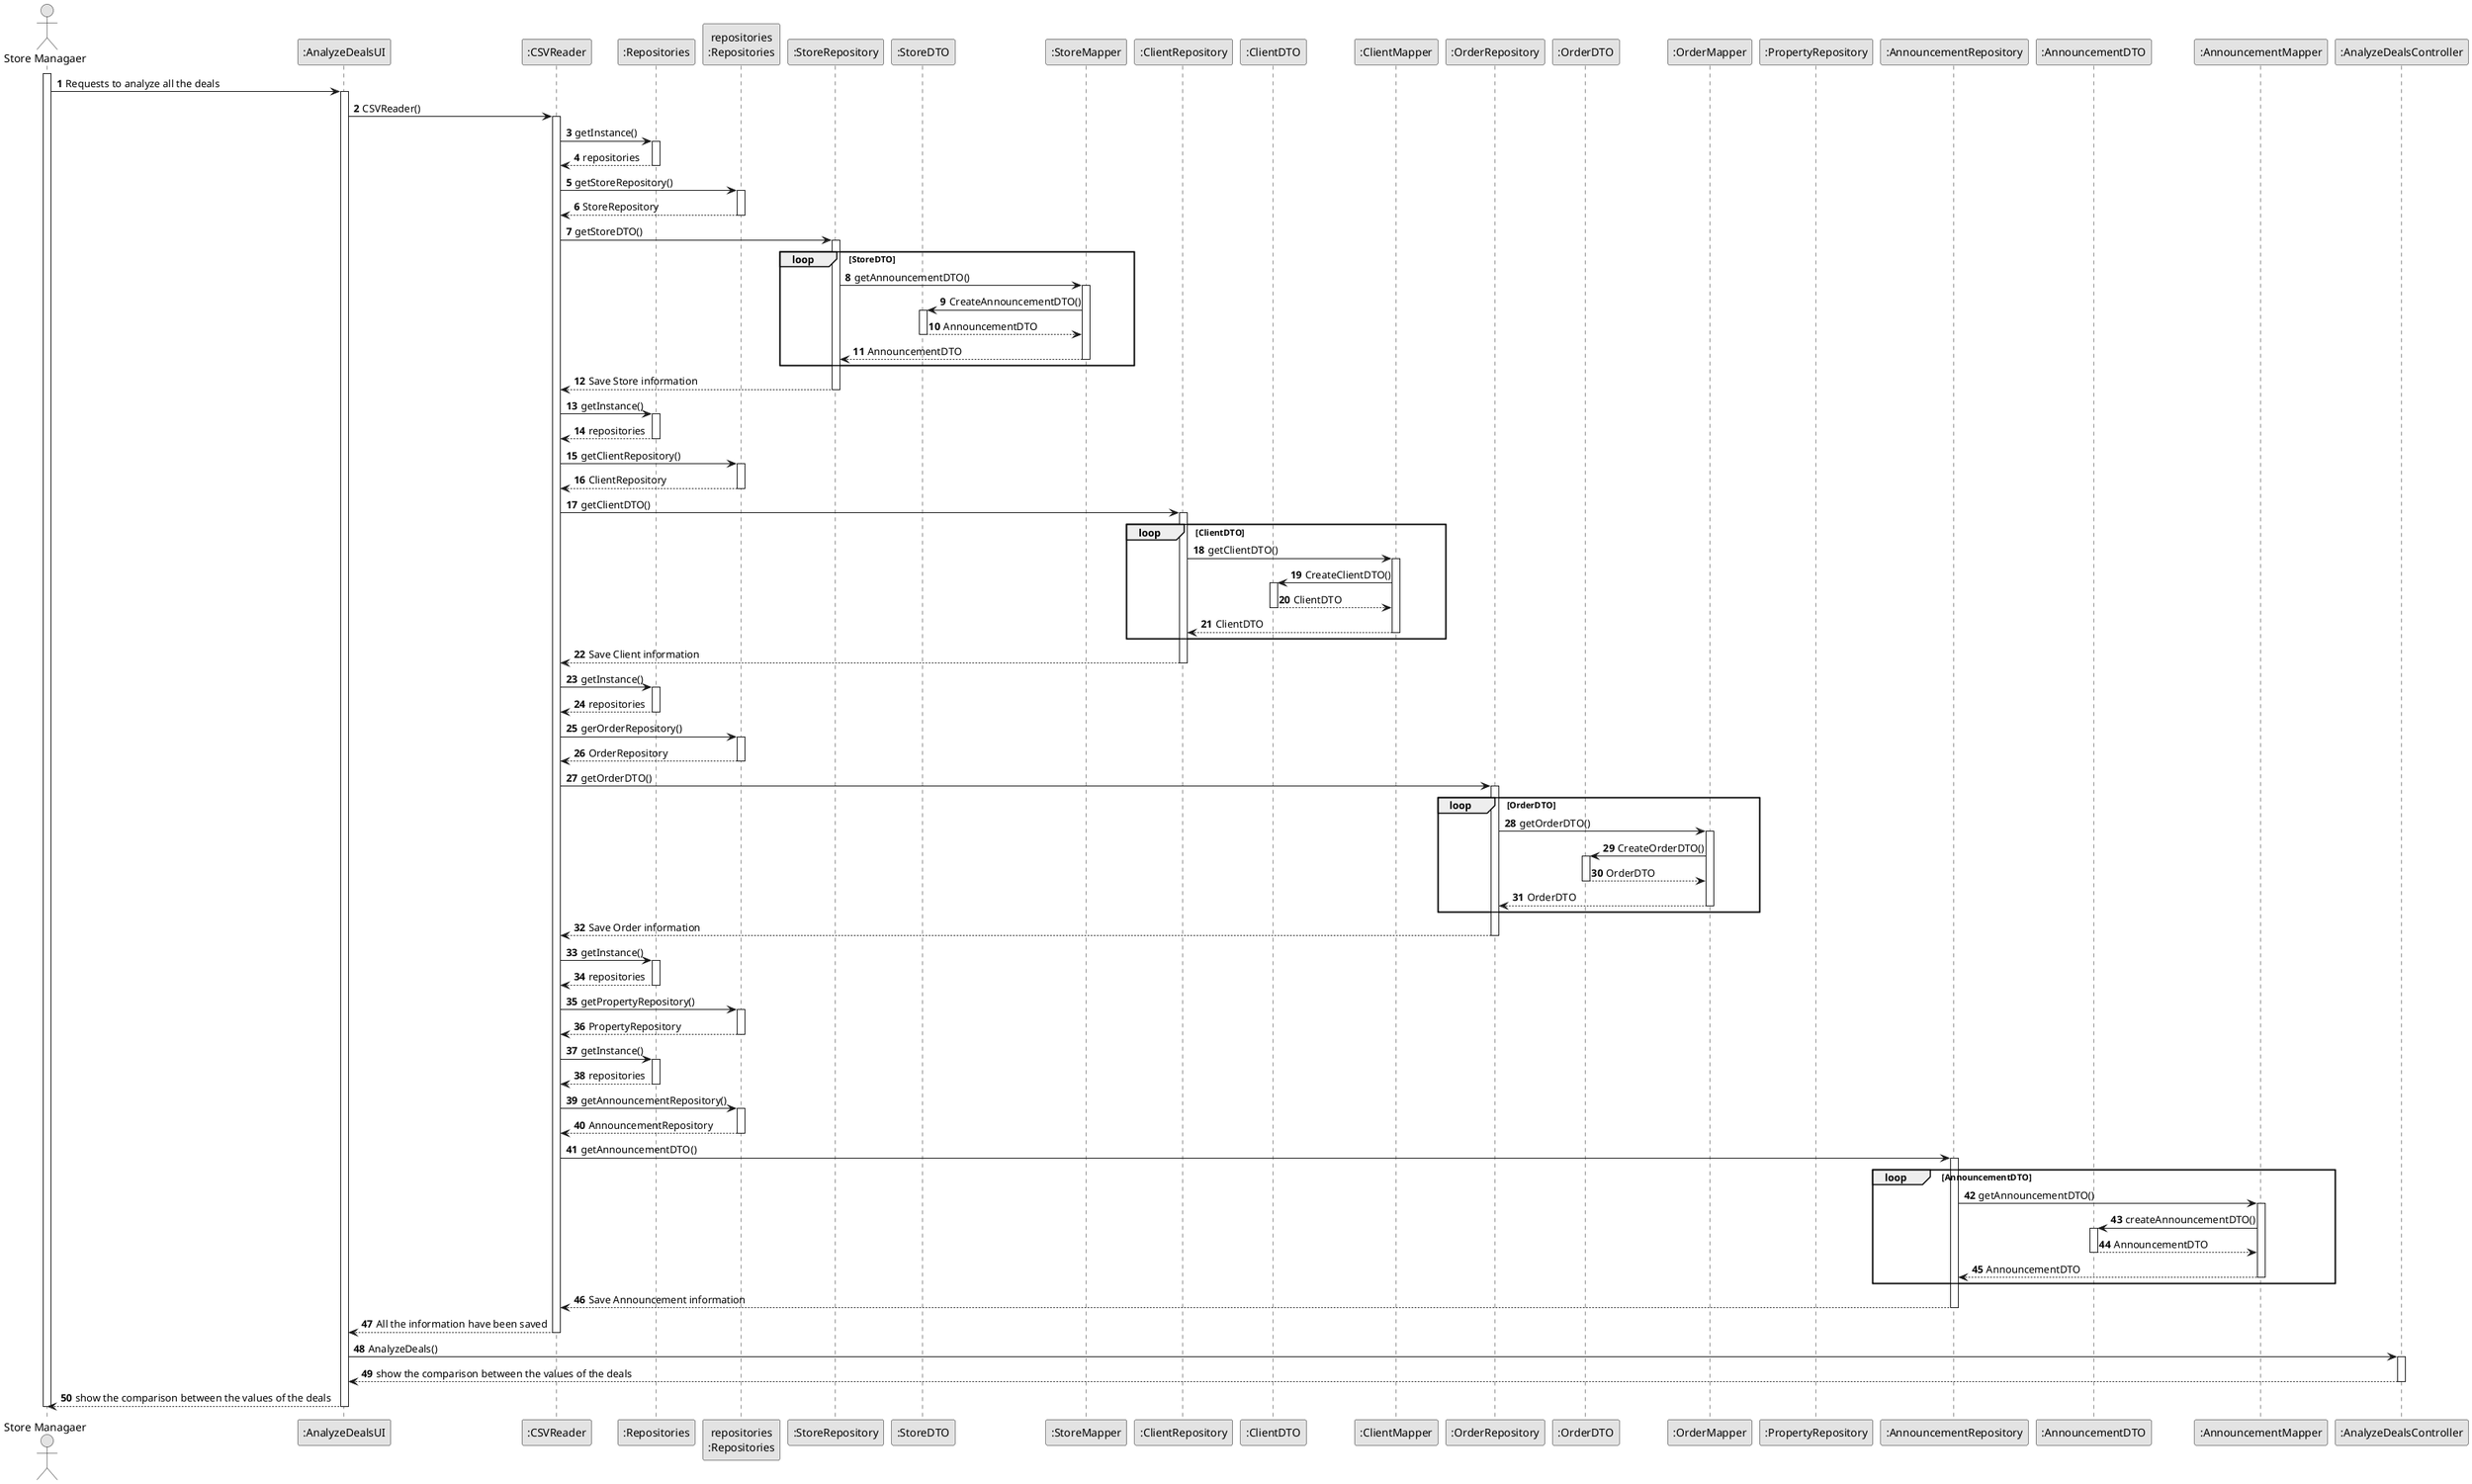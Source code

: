   @startuml
skinparam monochrome true
skinparam packageStyle rectangle
skinparam shadowing false

autonumber

'hide footbox
actor "Store Managaer" as User
participant ":AnalyzeDealsUI" as UI
participant ":CSVReader" as CSV
participant ":Repositories" as RepositorySingleton
participant "repositories\n:Repositories" as PLAT
participant ":StoreRepository" as StoreREPO
participant ":StoreDTO" as StoreDTO
participant ":StoreMapper" as StoreMapper
participant ":ClientRepository" as ClientREPO
participant ":ClientDTO" as ClientDTO
participant ":ClientMapper" as ClientMapper
participant ":OrderRepository" as OrderREPO
participant ":OrderDTO" as OrderDTO
participant ":OrderMapper" as OrderMapper
participant ":PropertyRepository" as PropertyREPO
participant ":AnnouncementRepository" as AnnouncementREPO
participant ":AnnouncementDTO" as AnnouncementDTO
participant ":AnnouncementMapper" as AnnouncementMapper
participant ":AnalyzeDealsController" as CTRL

activate User

User -> UI : Requests to analyze all the deals
activate UI

UI -> CSV : CSVReader()
activate CSV

            CSV -> RepositorySingleton : getInstance()
            activate RepositorySingleton

            RepositorySingleton --> CSV: repositories
            deactivate RepositorySingleton

            CSV -> PLAT : getStoreRepository()
            activate PLAT

            PLAT --> CSV: StoreRepository
            deactivate PLAT

            CSV -> StoreREPO : getStoreDTO()
            loop StoreDTO

            activate StoreREPO
            StoreREPO->StoreMapper:getAnnouncementDTO()
            activate StoreMapper

            StoreMapper->StoreDTO:CreateAnnouncementDTO()

            activate StoreDTO
            StoreDTO-->StoreMapper:AnnouncementDTO
            deactivate StoreDTO
            StoreMapper-->StoreREPO:AnnouncementDTO
            deactivate StoreMapper
            end
            StoreREPO --> CSV : Save Store information
            deactivate StoreREPO

            CSV -> RepositorySingleton : getInstance()
            activate RepositorySingleton

            RepositorySingleton --> CSV: repositories
            deactivate RepositorySingleton

            CSV -> PLAT : getClientRepository()
            activate PLAT

            PLAT --> CSV: ClientRepository
            deactivate PLAT

            CSV -> ClientREPO : getClientDTO()
            loop ClientDTO

            activate ClientREPO
            ClientREPO->ClientMapper:getClientDTO()
            activate ClientMapper

            ClientMapper->ClientDTO:CreateClientDTO()

            activate ClientDTO
            ClientDTO-->ClientMapper:ClientDTO
            deactivate ClientDTO
            ClientMapper-->ClientREPO:ClientDTO
            deactivate ClientMapper
            end
            ClientREPO --> CSV : Save Client information
            deactivate ClientREPO

            CSV -> RepositorySingleton : getInstance()
            activate RepositorySingleton

            RepositorySingleton --> CSV: repositories
            deactivate RepositorySingleton

            CSV -> PLAT : gerOrderRepository()
            activate PLAT

            PLAT --> CSV: OrderRepository
            deactivate PLAT

            CSV -> OrderREPO : getOrderDTO()
            loop OrderDTO

            activate OrderREPO
            OrderREPO->OrderMapper:getOrderDTO()
            activate OrderMapper

            OrderMapper->OrderDTO:CreateOrderDTO()

            activate OrderDTO
            OrderDTO-->OrderMapper:OrderDTO
            deactivate OrderDTO
            OrderMapper-->OrderREPO:OrderDTO
            deactivate OrderMapper
            end
            OrderREPO --> CSV : Save Order information
            deactivate OrderREPO

            CSV -> RepositorySingleton : getInstance()
            activate RepositorySingleton

            RepositorySingleton --> CSV: repositories
            deactivate RepositorySingleton

            CSV -> PLAT : getPropertyRepository()
            activate PLAT

            PLAT --> CSV: PropertyRepository
            deactivate PLAT

            CSV -> RepositorySingleton : getInstance()
            activate RepositorySingleton

            RepositorySingleton --> CSV: repositories
            deactivate RepositorySingleton

            CSV -> PLAT : getAnnouncementRepository()
            activate PLAT

            PLAT --> CSV: AnnouncementRepository
            deactivate PLAT

            CSV -> AnnouncementREPO : getAnnouncementDTO()
            loop AnnouncementDTO

            activate AnnouncementREPO
            AnnouncementREPO->AnnouncementMapper:getAnnouncementDTO()
            activate AnnouncementMapper

            AnnouncementMapper->AnnouncementDTO:createAnnouncementDTO()

            activate AnnouncementDTO
            AnnouncementDTO-->AnnouncementMapper:AnnouncementDTO
            deactivate AnnouncementDTO
            AnnouncementMapper-->AnnouncementREPO:AnnouncementDTO
            deactivate AnnouncementMapper
            end
            AnnouncementREPO --> CSV : Save Announcement information
            deactivate AnnouncementREPO

CSV --> UI : All the information have been saved
deactivate CSV

UI -> CTRL : AnalyzeDeals()
activate CTRL

CTRL --> UI : show the comparison between the values of the deals
deactivate CTRL

UI --> User : show the comparison between the values of the deals
deactivate UI

deactivate User
@enduml
